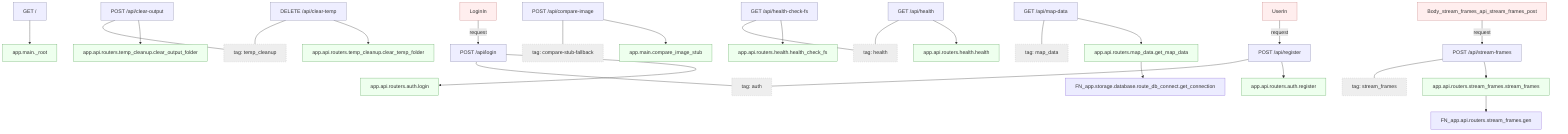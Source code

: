 ﻿graph TD
classDef endpoint fill:#eef,stroke:#88a,stroke-width:1px;
classDef handler  fill:#efe,stroke:#6a6,stroke-width:1px;
classDef data     fill:#fee,stroke:#c88,stroke-width:1px;
classDef tag      fill:#eee,stroke:#bbb,stroke-dasharray: 3 3;
classDef dep      fill:#fff4cc,stroke:#c7a84f,stroke-width:1px;

%% Tag nodes (one per tag)
TAG_auth["tag: auth"]:::tag
TAG_compare-stub-fallback["tag: compare-stub-fallback"]:::tag
TAG_health["tag: health"]:::tag
TAG_map_data["tag: map_data"]:::tag
TAG_stream_frames["tag: stream_frames"]:::tag
TAG_temp_cleanup["tag: temp_cleanup"]:::tag
EP___GET["GET /"]:::endpoint
FN_app.main._root["app.main._root"]:::handler
EP___GET --> FN_app.main._root
click FN_app.main._root "file:///C:/Projects/RouteMap/backend_match/app/main.py#L56" "Open source"
EP_api_register_POST["POST /api/register"]:::endpoint
FN_app.api.routers.auth.register["app.api.routers.auth.register"]:::handler
EP_api_register_POST --> FN_app.api.routers.auth.register
click FN_app.api.routers.auth.register "file:///C:/Projects/RouteMap/backend_match/app/api/routers/auth.py#L43" "Open source"
DT_UserIn["UserIn"]:::data
DT_UserIn -->|request| EP_api_register_POST
EP_api_register_POST --- TAG_auth
EP_api_login_POST["POST /api/login"]:::endpoint
FN_app.api.routers.auth.login["app.api.routers.auth.login"]:::handler
EP_api_login_POST --> FN_app.api.routers.auth.login
click FN_app.api.routers.auth.login "file:///C:/Projects/RouteMap/backend_match/app/api/routers/auth.py#L63" "Open source"
DT_LoginIn["LoginIn"]:::data
DT_LoginIn -->|request| EP_api_login_POST
EP_api_login_POST --- TAG_auth
EP_api_clear-temp_DELETE["DELETE /api/clear-temp"]:::endpoint
FN_app.api.routers.temp_cleanup.clear_temp_folder["app.api.routers.temp_cleanup.clear_temp_folder"]:::handler
EP_api_clear-temp_DELETE --> FN_app.api.routers.temp_cleanup.clear_temp_folder
click FN_app.api.routers.temp_cleanup.clear_temp_folder "file:///C:/Projects/RouteMap/backend_match/app/api/routers/temp_cleanup.py#L18" "Open source"
EP_api_clear-temp_DELETE --- TAG_temp_cleanup
EP_api_clear-output_POST["POST /api/clear-output"]:::endpoint
FN_app.api.routers.temp_cleanup.clear_output_folder["app.api.routers.temp_cleanup.clear_output_folder"]:::handler
EP_api_clear-output_POST --> FN_app.api.routers.temp_cleanup.clear_output_folder
click FN_app.api.routers.temp_cleanup.clear_output_folder "file:///C:/Projects/RouteMap/backend_match/app/api/routers/temp_cleanup.py#L34" "Open source"
EP_api_clear-output_POST --- TAG_temp_cleanup
EP_api_stream-frames_POST["POST /api/stream-frames"]:::endpoint
FN_app.api.routers.stream_frames.stream_frames["app.api.routers.stream_frames.stream_frames"]:::handler
EP_api_stream-frames_POST --> FN_app.api.routers.stream_frames.stream_frames
click FN_app.api.routers.stream_frames.stream_frames "file:///C:/Projects/RouteMap/backend_match/app/api/routers/stream_frames.py#L41" "Open source"
DT_Body_stream_frames_api_stream_frames_post["Body_stream_frames_api_stream_frames_post"]:::data
DT_Body_stream_frames_api_stream_frames_post -->|request| EP_api_stream-frames_POST
EP_api_stream-frames_POST --- TAG_stream_frames
EP_api_map-data_GET["GET /api/map-data"]:::endpoint
FN_app.api.routers.map_data.get_map_data["app.api.routers.map_data.get_map_data"]:::handler
EP_api_map-data_GET --> FN_app.api.routers.map_data.get_map_data
click FN_app.api.routers.map_data.get_map_data "file:///C:/Projects/RouteMap/backend_match/app/api/routers/map_data.py#L16" "Open source"
EP_api_map-data_GET --- TAG_map_data
EP_api_health_GET["GET /api/health"]:::endpoint
FN_app.api.routers.health.health["app.api.routers.health.health"]:::handler
EP_api_health_GET --> FN_app.api.routers.health.health
click FN_app.api.routers.health.health "file:///C:/Projects/RouteMap/backend_match/app/api/routers/health.py#L18" "Open source"
EP_api_health_GET --- TAG_health
EP_api_health-check-fs_GET["GET /api/health-check-fs"]:::endpoint
FN_app.api.routers.health.health_check_fs["app.api.routers.health.health_check_fs"]:::handler
EP_api_health-check-fs_GET --> FN_app.api.routers.health.health_check_fs
click FN_app.api.routers.health.health_check_fs "file:///C:/Projects/RouteMap/backend_match/app/api/routers/health.py#L23" "Open source"
EP_api_health-check-fs_GET --- TAG_health
EP_api_compare-image_POST["POST /api/compare-image"]:::endpoint
FN_app.main.compare_image_stub["app.main.compare_image_stub"]:::handler
EP_api_compare-image_POST --> FN_app.main.compare_image_stub
click FN_app.main.compare_image_stub "file:///C:/Projects/RouteMap/backend_match/app/main.py#L143" "Open source"
EP_api_compare-image_POST --- TAG_compare-stub-fallback

%% Call graph from handlers (1 hop)
FN_app.api.routers.map_data.get_map_data --> FN_app.storage.database.route_db_connect.get_connection
FN_app.api.routers.stream_frames.stream_frames --> FN_app.api.routers.stream_frames.gen